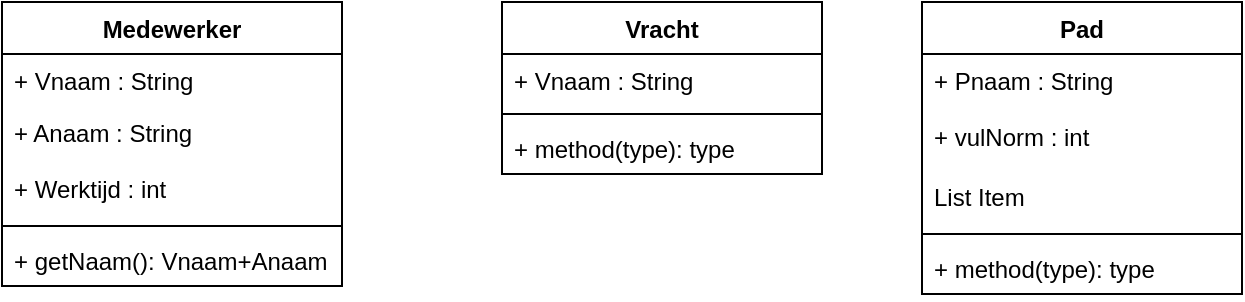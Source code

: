 <mxfile version="17.1.3" type="github">
  <diagram id="AhoOyRfpjSzVgz1KVlbD" name="Page-1">
    <mxGraphModel dx="1038" dy="571" grid="1" gridSize="10" guides="1" tooltips="1" connect="1" arrows="1" fold="1" page="1" pageScale="1" pageWidth="827" pageHeight="1169" math="0" shadow="0">
      <root>
        <mxCell id="0" />
        <mxCell id="1" parent="0" />
        <mxCell id="661s9q2leMzbjNVrgtod-12" value="Medewerker" style="swimlane;fontStyle=1;align=center;verticalAlign=top;childLayout=stackLayout;horizontal=1;startSize=26;horizontalStack=0;resizeParent=1;resizeParentMax=0;resizeLast=0;collapsible=1;marginBottom=0;" parent="1" vertex="1">
          <mxGeometry x="60" y="180" width="170" height="142" as="geometry" />
        </mxCell>
        <mxCell id="661s9q2leMzbjNVrgtod-13" value="+ Vnaam : String" style="text;strokeColor=none;fillColor=none;align=left;verticalAlign=top;spacingLeft=4;spacingRight=4;overflow=hidden;rotatable=0;points=[[0,0.5],[1,0.5]];portConstraint=eastwest;" parent="661s9q2leMzbjNVrgtod-12" vertex="1">
          <mxGeometry y="26" width="170" height="26" as="geometry" />
        </mxCell>
        <mxCell id="661s9q2leMzbjNVrgtod-16" value="+ Anaam : String" style="text;strokeColor=none;fillColor=none;align=left;verticalAlign=top;spacingLeft=4;spacingRight=4;overflow=hidden;rotatable=0;points=[[0,0.5],[1,0.5]];portConstraint=eastwest;" parent="661s9q2leMzbjNVrgtod-12" vertex="1">
          <mxGeometry y="52" width="170" height="26" as="geometry" />
        </mxCell>
        <mxCell id="661s9q2leMzbjNVrgtod-17" value="+ Werktijd : int" style="text;strokeColor=none;fillColor=none;align=left;verticalAlign=middle;spacingLeft=4;spacingRight=4;overflow=hidden;points=[[0,0.5],[1,0.5]];portConstraint=eastwest;rotatable=0;" parent="661s9q2leMzbjNVrgtod-12" vertex="1">
          <mxGeometry y="78" width="170" height="30" as="geometry" />
        </mxCell>
        <mxCell id="661s9q2leMzbjNVrgtod-14" value="" style="line;strokeWidth=1;fillColor=none;align=left;verticalAlign=middle;spacingTop=-1;spacingLeft=3;spacingRight=3;rotatable=0;labelPosition=right;points=[];portConstraint=eastwest;" parent="661s9q2leMzbjNVrgtod-12" vertex="1">
          <mxGeometry y="108" width="170" height="8" as="geometry" />
        </mxCell>
        <mxCell id="661s9q2leMzbjNVrgtod-15" value="+ getNaam(): Vnaam+Anaam" style="text;strokeColor=none;fillColor=none;align=left;verticalAlign=top;spacingLeft=4;spacingRight=4;overflow=hidden;rotatable=0;points=[[0,0.5],[1,0.5]];portConstraint=eastwest;" parent="661s9q2leMzbjNVrgtod-12" vertex="1">
          <mxGeometry y="116" width="170" height="26" as="geometry" />
        </mxCell>
        <mxCell id="WQanXxK9wSyTt6e2amy3-1" value="Vracht" style="swimlane;fontStyle=1;align=center;verticalAlign=top;childLayout=stackLayout;horizontal=1;startSize=26;horizontalStack=0;resizeParent=1;resizeParentMax=0;resizeLast=0;collapsible=1;marginBottom=0;" parent="1" vertex="1">
          <mxGeometry x="310" y="180" width="160" height="86" as="geometry" />
        </mxCell>
        <mxCell id="WQanXxK9wSyTt6e2amy3-2" value="+ Vnaam : String" style="text;strokeColor=none;fillColor=none;align=left;verticalAlign=top;spacingLeft=4;spacingRight=4;overflow=hidden;rotatable=0;points=[[0,0.5],[1,0.5]];portConstraint=eastwest;" parent="WQanXxK9wSyTt6e2amy3-1" vertex="1">
          <mxGeometry y="26" width="160" height="26" as="geometry" />
        </mxCell>
        <mxCell id="WQanXxK9wSyTt6e2amy3-5" value="" style="line;strokeWidth=1;fillColor=none;align=left;verticalAlign=middle;spacingTop=-1;spacingLeft=3;spacingRight=3;rotatable=0;labelPosition=right;points=[];portConstraint=eastwest;" parent="WQanXxK9wSyTt6e2amy3-1" vertex="1">
          <mxGeometry y="52" width="160" height="8" as="geometry" />
        </mxCell>
        <mxCell id="WQanXxK9wSyTt6e2amy3-6" value="+ method(type): type" style="text;strokeColor=none;fillColor=none;align=left;verticalAlign=top;spacingLeft=4;spacingRight=4;overflow=hidden;rotatable=0;points=[[0,0.5],[1,0.5]];portConstraint=eastwest;" parent="WQanXxK9wSyTt6e2amy3-1" vertex="1">
          <mxGeometry y="60" width="160" height="26" as="geometry" />
        </mxCell>
        <mxCell id="WQanXxK9wSyTt6e2amy3-7" value="Pad" style="swimlane;fontStyle=1;align=center;verticalAlign=top;childLayout=stackLayout;horizontal=1;startSize=26;horizontalStack=0;resizeParent=1;resizeParentMax=0;resizeLast=0;collapsible=1;marginBottom=0;" parent="1" vertex="1">
          <mxGeometry x="520" y="180" width="160" height="146" as="geometry" />
        </mxCell>
        <mxCell id="WQanXxK9wSyTt6e2amy3-8" value="+ Pnaam : String" style="text;strokeColor=none;fillColor=none;align=left;verticalAlign=top;spacingLeft=4;spacingRight=4;overflow=hidden;rotatable=0;points=[[0,0.5],[1,0.5]];portConstraint=eastwest;" parent="WQanXxK9wSyTt6e2amy3-7" vertex="1">
          <mxGeometry y="26" width="160" height="26" as="geometry" />
        </mxCell>
        <mxCell id="WQanXxK9wSyTt6e2amy3-13" value="+ vulNorm : int" style="text;strokeColor=none;fillColor=none;align=left;verticalAlign=middle;spacingLeft=4;spacingRight=4;overflow=hidden;points=[[0,0.5],[1,0.5]];portConstraint=eastwest;rotatable=0;" parent="WQanXxK9wSyTt6e2amy3-7" vertex="1">
          <mxGeometry y="52" width="160" height="30" as="geometry" />
        </mxCell>
        <mxCell id="WQanXxK9wSyTt6e2amy3-14" value="List Item" style="text;strokeColor=none;fillColor=none;align=left;verticalAlign=middle;spacingLeft=4;spacingRight=4;overflow=hidden;points=[[0,0.5],[1,0.5]];portConstraint=eastwest;rotatable=0;" parent="WQanXxK9wSyTt6e2amy3-7" vertex="1">
          <mxGeometry y="82" width="160" height="30" as="geometry" />
        </mxCell>
        <mxCell id="WQanXxK9wSyTt6e2amy3-11" value="" style="line;strokeWidth=1;fillColor=none;align=left;verticalAlign=middle;spacingTop=-1;spacingLeft=3;spacingRight=3;rotatable=0;labelPosition=right;points=[];portConstraint=eastwest;" parent="WQanXxK9wSyTt6e2amy3-7" vertex="1">
          <mxGeometry y="112" width="160" height="8" as="geometry" />
        </mxCell>
        <mxCell id="WQanXxK9wSyTt6e2amy3-12" value="+ method(type): type" style="text;strokeColor=none;fillColor=none;align=left;verticalAlign=top;spacingLeft=4;spacingRight=4;overflow=hidden;rotatable=0;points=[[0,0.5],[1,0.5]];portConstraint=eastwest;" parent="WQanXxK9wSyTt6e2amy3-7" vertex="1">
          <mxGeometry y="120" width="160" height="26" as="geometry" />
        </mxCell>
      </root>
    </mxGraphModel>
  </diagram>
</mxfile>
